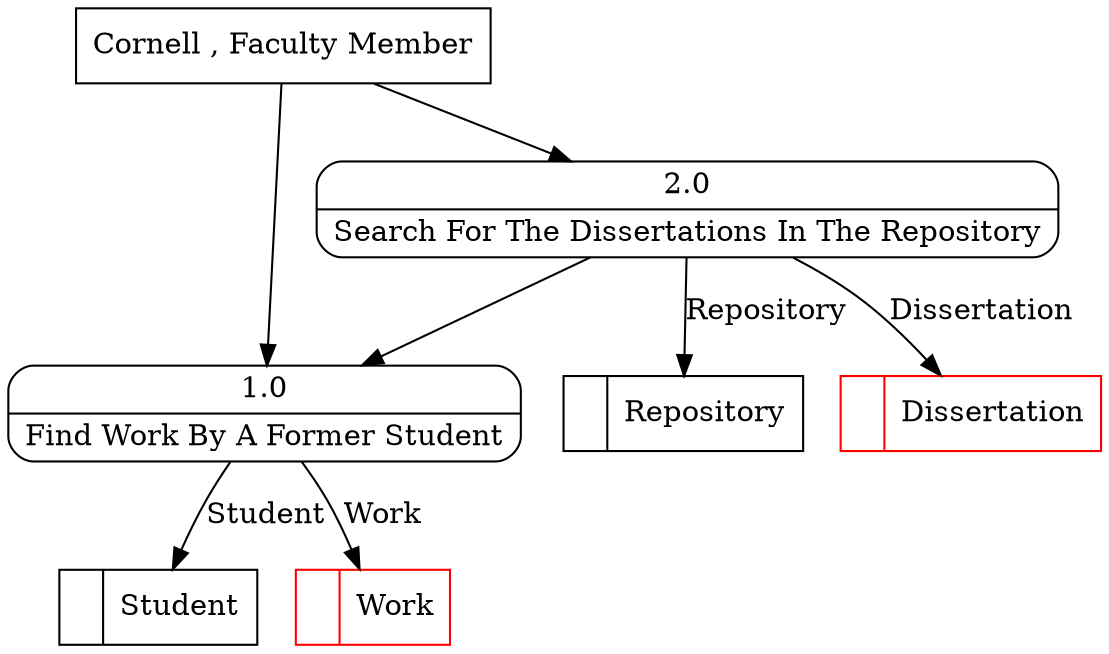 digraph dfd2{ 
node[shape=record]
200 [label="<f0>  |<f1> Repository " ];
201 [label="<f0>  |<f1> Student " ];
202 [label="<f0>  |<f1> Work " color=red];
203 [label="<f0>  |<f1> Dissertation " color=red];
204 [label="Cornell , Faculty Member" shape=box];
205 [label="{<f0> 1.0|<f1> Find Work By A Former Student }" shape=Mrecord];
206 [label="{<f0> 2.0|<f1> Search For The Dissertations In The Repository }" shape=Mrecord];
204 -> 205
204 -> 206
205 -> 202 [label="Work"]
205 -> 201 [label="Student"]
206 -> 205
206 -> 203 [label="Dissertation"]
206 -> 200 [label="Repository"]
}